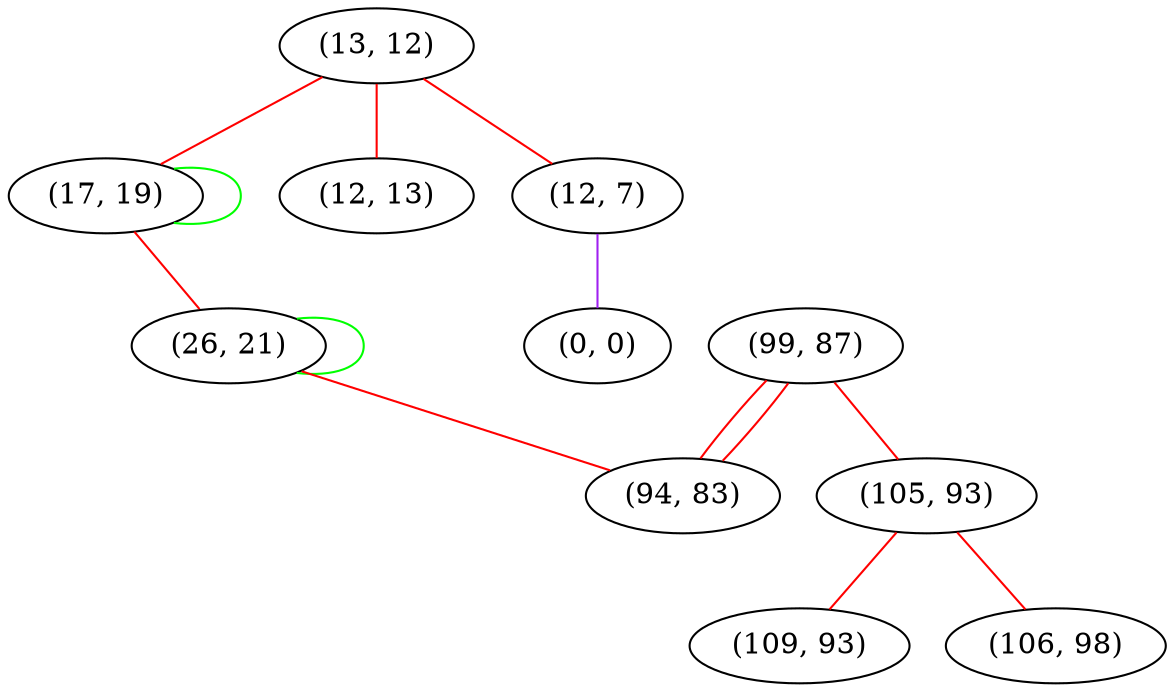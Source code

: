 graph "" {
"(13, 12)";
"(17, 19)";
"(12, 13)";
"(99, 87)";
"(12, 7)";
"(26, 21)";
"(105, 93)";
"(0, 0)";
"(109, 93)";
"(94, 83)";
"(106, 98)";
"(13, 12)" -- "(12, 13)"  [color=red, key=0, weight=1];
"(13, 12)" -- "(12, 7)"  [color=red, key=0, weight=1];
"(13, 12)" -- "(17, 19)"  [color=red, key=0, weight=1];
"(17, 19)" -- "(17, 19)"  [color=green, key=0, weight=2];
"(17, 19)" -- "(26, 21)"  [color=red, key=0, weight=1];
"(99, 87)" -- "(94, 83)"  [color=red, key=0, weight=1];
"(99, 87)" -- "(94, 83)"  [color=red, key=1, weight=1];
"(99, 87)" -- "(105, 93)"  [color=red, key=0, weight=1];
"(12, 7)" -- "(0, 0)"  [color=purple, key=0, weight=4];
"(26, 21)" -- "(94, 83)"  [color=red, key=0, weight=1];
"(26, 21)" -- "(26, 21)"  [color=green, key=0, weight=2];
"(105, 93)" -- "(109, 93)"  [color=red, key=0, weight=1];
"(105, 93)" -- "(106, 98)"  [color=red, key=0, weight=1];
}
